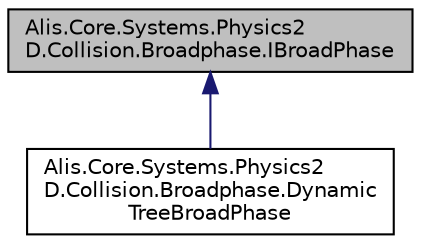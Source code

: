 digraph "Alis.Core.Systems.Physics2D.Collision.Broadphase.IBroadPhase"
{
 // LATEX_PDF_SIZE
  edge [fontname="Helvetica",fontsize="10",labelfontname="Helvetica",labelfontsize="10"];
  node [fontname="Helvetica",fontsize="10",shape=record];
  Node1 [label="Alis.Core.Systems.Physics2\lD.Collision.Broadphase.IBroadPhase",height=0.2,width=0.4,color="black", fillcolor="grey75", style="filled", fontcolor="black",tooltip="The broad phase interface"];
  Node1 -> Node2 [dir="back",color="midnightblue",fontsize="10",style="solid",fontname="Helvetica"];
  Node2 [label="Alis.Core.Systems.Physics2\lD.Collision.Broadphase.Dynamic\lTreeBroadPhase",height=0.2,width=0.4,color="black", fillcolor="white", style="filled",URL="$class_alis_1_1_core_1_1_systems_1_1_physics2_d_1_1_collision_1_1_broadphase_1_1_dynamic_tree_broad_phase.html",tooltip="The broad-phase is used for computing pairs and performing volume queries and ray casts...."];
}
